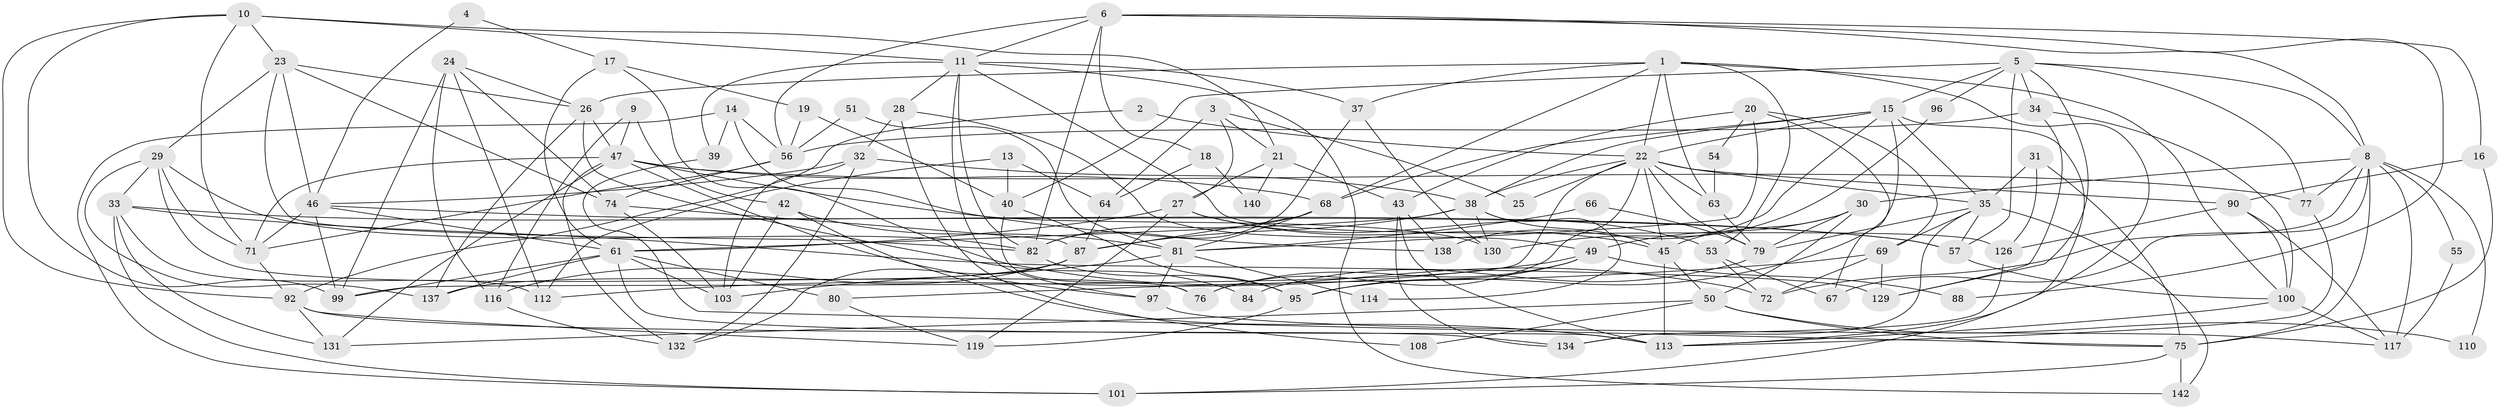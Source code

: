 // original degree distribution, {5: 0.19014084507042253, 2: 0.14788732394366197, 3: 0.2323943661971831, 6: 0.11971830985915492, 7: 0.02112676056338028, 4: 0.28169014084507044, 9: 0.007042253521126761}
// Generated by graph-tools (version 1.1) at 2025/11/02/27/25 16:11:17]
// undirected, 97 vertices, 233 edges
graph export_dot {
graph [start="1"]
  node [color=gray90,style=filled];
  1 [super="+7"];
  2;
  3 [super="+58"];
  4;
  5 [super="+36"];
  6 [super="+12"];
  8 [super="+98"];
  9;
  10 [super="+48"];
  11 [super="+118"];
  13;
  14;
  15 [super="+106"];
  16;
  17 [super="+85"];
  18;
  19;
  20;
  21 [super="+41"];
  22 [super="+59"];
  23;
  24 [super="+73"];
  25;
  26 [super="+104"];
  27 [super="+125"];
  28 [super="+111"];
  29 [super="+44"];
  30;
  31;
  32 [super="+127"];
  33;
  34;
  35 [super="+105"];
  37;
  38 [super="+65"];
  39;
  40;
  42;
  43 [super="+52"];
  45 [super="+60"];
  46 [super="+124"];
  47 [super="+70"];
  49 [super="+62"];
  50 [super="+86"];
  51;
  53;
  54;
  55;
  56 [super="+93"];
  57 [super="+78"];
  61 [super="+139"];
  63;
  64 [super="+109"];
  66;
  67;
  68 [super="+122"];
  69 [super="+102"];
  71;
  72;
  74;
  75 [super="+83"];
  76 [super="+89"];
  77;
  79 [super="+141"];
  80;
  81 [super="+128"];
  82 [super="+121"];
  84;
  87 [super="+136"];
  88;
  90 [super="+91"];
  92 [super="+94"];
  95;
  96;
  97;
  99 [super="+115"];
  100 [super="+135"];
  101;
  103 [super="+107"];
  108;
  110;
  112;
  113 [super="+123"];
  114;
  116;
  117;
  119 [super="+120"];
  126;
  129;
  130 [super="+133"];
  131;
  132;
  134;
  137;
  138;
  140;
  142;
  1 -- 68;
  1 -- 22;
  1 -- 63;
  1 -- 100;
  1 -- 53;
  1 -- 37;
  1 -- 26;
  1 -- 113;
  2 -- 92;
  2 -- 22;
  3 -- 27;
  3 -- 25;
  3 -- 64;
  3 -- 21;
  4 -- 46;
  4 -- 17;
  5 -- 129;
  5 -- 34;
  5 -- 57;
  5 -- 96;
  5 -- 8;
  5 -- 40;
  5 -- 77;
  5 -- 15;
  6 -- 11;
  6 -- 18;
  6 -- 8;
  6 -- 82;
  6 -- 56;
  6 -- 16;
  6 -- 88;
  8 -- 30;
  8 -- 55;
  8 -- 67;
  8 -- 75 [weight=2];
  8 -- 77;
  8 -- 117;
  8 -- 72;
  8 -- 110;
  9 -- 42;
  9 -- 47;
  9 -- 116;
  10 -- 23;
  10 -- 71;
  10 -- 99;
  10 -- 92;
  10 -- 21;
  10 -- 11;
  11 -- 37;
  11 -- 126;
  11 -- 82;
  11 -- 97;
  11 -- 39;
  11 -- 142;
  11 -- 28;
  13 -- 40;
  13 -- 112;
  13 -- 64 [weight=2];
  14 -- 39;
  14 -- 56;
  14 -- 101;
  14 -- 138;
  15 -- 138;
  15 -- 38;
  15 -- 95;
  15 -- 35;
  15 -- 68;
  15 -- 101;
  15 -- 22;
  16 -- 90;
  16 -- 75;
  17 -- 72;
  17 -- 19;
  17 -- 61;
  18 -- 64;
  18 -- 140;
  19 -- 56;
  19 -- 40;
  20 -- 69;
  20 -- 67;
  20 -- 54;
  20 -- 81;
  20 -- 43;
  21 -- 27;
  21 -- 140;
  21 -- 43;
  22 -- 99;
  22 -- 25;
  22 -- 63;
  22 -- 79;
  22 -- 35;
  22 -- 38;
  22 -- 90;
  22 -- 76;
  22 -- 45;
  23 -- 74;
  23 -- 82;
  23 -- 26;
  23 -- 46;
  23 -- 29;
  24 -- 116;
  24 -- 74;
  24 -- 99;
  24 -- 112;
  24 -- 26;
  26 -- 84;
  26 -- 137;
  26 -- 47;
  27 -- 45;
  27 -- 53;
  27 -- 119;
  27 -- 61;
  28 -- 49;
  28 -- 108;
  28 -- 32;
  29 -- 71;
  29 -- 33;
  29 -- 82;
  29 -- 137;
  29 -- 76;
  30 -- 79;
  30 -- 49;
  30 -- 50;
  30 -- 45;
  31 -- 126;
  31 -- 35;
  31 -- 75;
  32 -- 46;
  32 -- 132;
  32 -- 38;
  32 -- 103;
  33 -- 101;
  33 -- 112;
  33 -- 129;
  33 -- 131;
  33 -- 57;
  34 -- 100;
  34 -- 56;
  34 -- 129;
  35 -- 57 [weight=2];
  35 -- 134;
  35 -- 142;
  35 -- 79;
  35 -- 69;
  37 -- 130;
  37 -- 82;
  38 -- 114;
  38 -- 130;
  38 -- 61;
  38 -- 87;
  38 -- 45;
  39 -- 75;
  40 -- 95;
  40 -- 76;
  42 -- 81 [weight=2];
  42 -- 113;
  42 -- 103;
  43 -- 134;
  43 -- 138;
  43 -- 113;
  45 -- 50;
  45 -- 113;
  46 -- 71;
  46 -- 61;
  46 -- 99;
  46 -- 57;
  47 -- 77;
  47 -- 97;
  47 -- 71;
  47 -- 131;
  47 -- 132;
  47 -- 130;
  47 -- 68;
  49 -- 112;
  49 -- 88;
  49 -- 95;
  49 -- 76;
  50 -- 131;
  50 -- 110;
  50 -- 108;
  50 -- 75;
  51 -- 56;
  51 -- 81;
  53 -- 67;
  53 -- 72;
  54 -- 63;
  55 -- 117;
  56 -- 74;
  56 -- 71;
  57 -- 100;
  61 -- 137;
  61 -- 80;
  61 -- 99;
  61 -- 113;
  61 -- 103;
  63 -- 79;
  64 -- 87;
  66 -- 81;
  66 -- 79;
  68 -- 82;
  68 -- 81;
  68 -- 87;
  69 -- 129;
  69 -- 72;
  69 -- 80;
  71 -- 92;
  74 -- 103;
  74 -- 87;
  75 -- 101;
  75 -- 142;
  77 -- 113;
  79 -- 84;
  80 -- 119;
  81 -- 97;
  81 -- 114;
  81 -- 103;
  82 -- 95;
  87 -- 132;
  87 -- 116;
  87 -- 137;
  90 -- 126;
  90 -- 100;
  90 -- 117;
  92 -- 131;
  92 -- 119;
  92 -- 134;
  95 -- 119;
  96 -- 130;
  97 -- 117;
  100 -- 117;
  100 -- 113;
  116 -- 132;
  126 -- 134;
}
